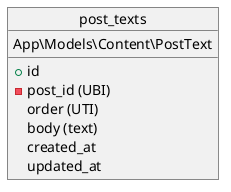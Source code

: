 @startuml
object post_texts {
    App\Models\Content\PostText
    __
    + id
    - post_id (UBI)
    order (UTI)

    body (text)

    created_at
    updated_at
}
@enduml
